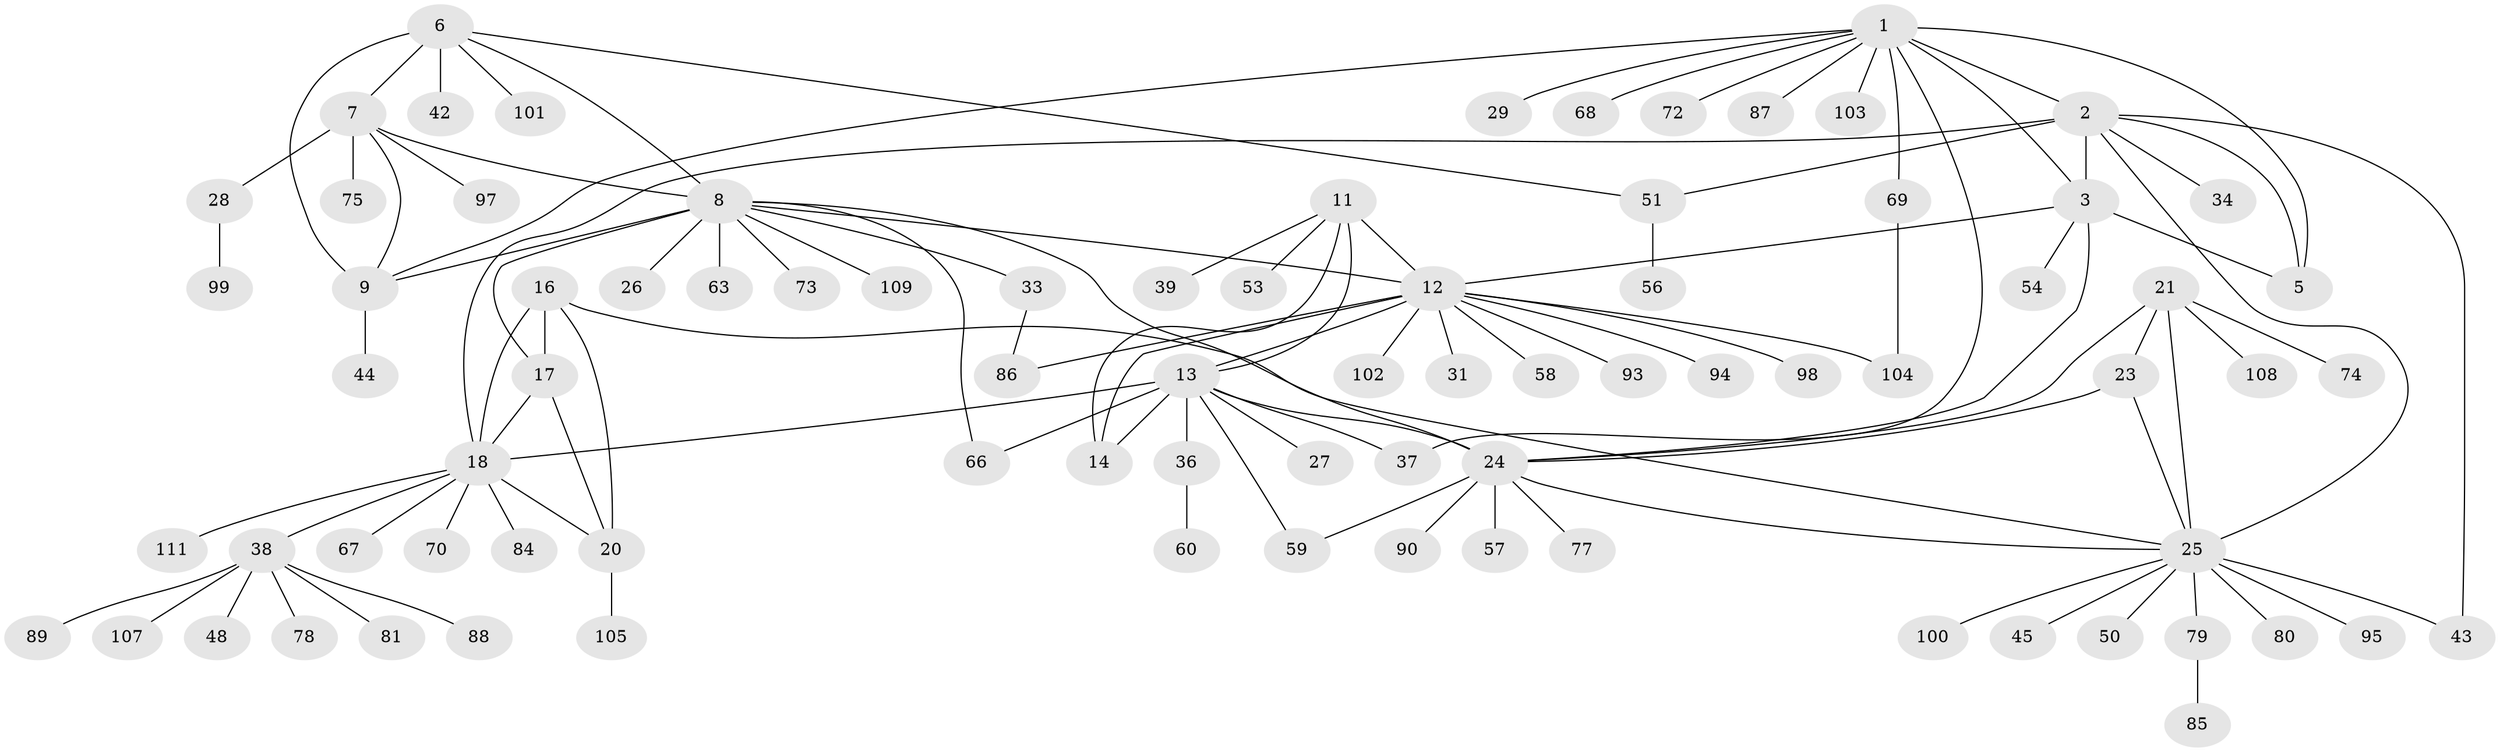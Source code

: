 // Generated by graph-tools (version 1.1) at 2025/52/02/27/25 19:52:19]
// undirected, 83 vertices, 111 edges
graph export_dot {
graph [start="1"]
  node [color=gray90,style=filled];
  1 [super="+55"];
  2 [super="+71"];
  3 [super="+4"];
  5;
  6 [super="+30"];
  7 [super="+82"];
  8 [super="+62"];
  9 [super="+10"];
  11 [super="+32"];
  12 [super="+15"];
  13 [super="+35"];
  14;
  16 [super="+65"];
  17;
  18 [super="+19"];
  20;
  21 [super="+22"];
  23 [super="+49"];
  24 [super="+52"];
  25 [super="+40"];
  26;
  27;
  28 [super="+46"];
  29;
  31;
  33;
  34;
  36;
  37 [super="+106"];
  38 [super="+41"];
  39;
  42;
  43 [super="+91"];
  44;
  45 [super="+47"];
  48 [super="+83"];
  50 [super="+61"];
  51;
  53;
  54;
  56;
  57 [super="+64"];
  58;
  59;
  60;
  63;
  66;
  67 [super="+110"];
  68;
  69;
  70 [super="+92"];
  72;
  73 [super="+76"];
  74 [super="+96"];
  75;
  77;
  78;
  79;
  80;
  81;
  84;
  85;
  86 [super="+112"];
  87;
  88;
  89;
  90;
  93;
  94;
  95;
  97;
  98;
  99;
  100;
  101;
  102;
  103;
  104;
  105;
  107;
  108;
  109;
  111;
  1 -- 2;
  1 -- 3 [weight=2];
  1 -- 5;
  1 -- 29;
  1 -- 37;
  1 -- 68;
  1 -- 69;
  1 -- 72;
  1 -- 103;
  1 -- 9;
  1 -- 87;
  2 -- 3 [weight=2];
  2 -- 5;
  2 -- 18;
  2 -- 25;
  2 -- 34;
  2 -- 43;
  2 -- 51;
  3 -- 5 [weight=2];
  3 -- 12;
  3 -- 54;
  3 -- 24;
  6 -- 7;
  6 -- 8;
  6 -- 9 [weight=2];
  6 -- 42;
  6 -- 101;
  6 -- 51;
  7 -- 8;
  7 -- 9 [weight=2];
  7 -- 28;
  7 -- 75;
  7 -- 97;
  8 -- 9 [weight=2];
  8 -- 12;
  8 -- 17;
  8 -- 24;
  8 -- 26;
  8 -- 33;
  8 -- 63;
  8 -- 66;
  8 -- 73;
  8 -- 109;
  9 -- 44;
  11 -- 12 [weight=2];
  11 -- 13;
  11 -- 14;
  11 -- 39;
  11 -- 53;
  12 -- 13 [weight=2];
  12 -- 14 [weight=2];
  12 -- 31;
  12 -- 86;
  12 -- 104;
  12 -- 98;
  12 -- 102;
  12 -- 58;
  12 -- 93;
  12 -- 94;
  13 -- 14;
  13 -- 18;
  13 -- 24;
  13 -- 27;
  13 -- 59;
  13 -- 66;
  13 -- 36;
  13 -- 37;
  16 -- 17;
  16 -- 18 [weight=2];
  16 -- 20;
  16 -- 25;
  17 -- 18 [weight=2];
  17 -- 20;
  18 -- 20 [weight=2];
  18 -- 67;
  18 -- 70;
  18 -- 38;
  18 -- 111;
  18 -- 84;
  20 -- 105;
  21 -- 23 [weight=2];
  21 -- 24 [weight=2];
  21 -- 25 [weight=2];
  21 -- 74;
  21 -- 108;
  23 -- 24;
  23 -- 25;
  24 -- 25;
  24 -- 57;
  24 -- 59;
  24 -- 77;
  24 -- 90;
  25 -- 43;
  25 -- 45;
  25 -- 50;
  25 -- 79;
  25 -- 80;
  25 -- 95;
  25 -- 100;
  28 -- 99;
  33 -- 86;
  36 -- 60;
  38 -- 107;
  38 -- 48;
  38 -- 81;
  38 -- 88;
  38 -- 89;
  38 -- 78;
  51 -- 56;
  69 -- 104;
  79 -- 85;
}
